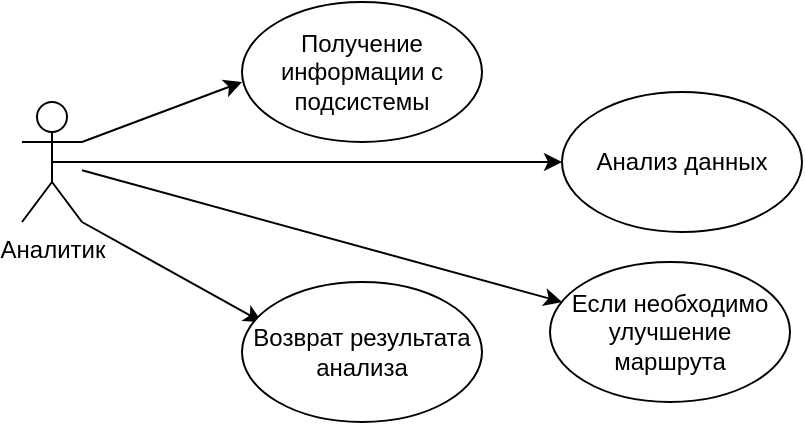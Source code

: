 <mxfile version="13.1.3" type="device"><diagram name="Страница-1" id="Страница-1"><mxGraphModel dx="988" dy="524" grid="1" gridSize="10" guides="1" tooltips="1" connect="1" arrows="1" fold="1" page="1" pageScale="1" pageWidth="827" pageHeight="1169" math="0" shadow="0"><root><mxCell id="0"/><mxCell id="1" value="Соединительная линия" parent="0"/><mxCell id="boGyskXSmaj70Y8ypUtA-27" value="Аналитик" style="shape=umlActor;verticalLabelPosition=bottom;labelBackgroundColor=#ffffff;verticalAlign=top;html=1;outlineConnect=0;" vertex="1" parent="1"><mxGeometry x="90" y="220" width="30" height="60" as="geometry"/></mxCell><mxCell id="boGyskXSmaj70Y8ypUtA-31" value="" style="endArrow=classic;html=1;exitX=1;exitY=0.333;exitDx=0;exitDy=0;exitPerimeter=0;" edge="1" parent="1" source="boGyskXSmaj70Y8ypUtA-27"><mxGeometry width="50" height="50" relative="1" as="geometry"><mxPoint x="580" y="430" as="sourcePoint"/><mxPoint x="200" y="210" as="targetPoint"/></mxGeometry></mxCell><mxCell id="boGyskXSmaj70Y8ypUtA-32" value="" style="endArrow=classic;html=1;exitX=0.5;exitY=0.5;exitDx=0;exitDy=0;exitPerimeter=0;" edge="1" parent="1" source="boGyskXSmaj70Y8ypUtA-27"><mxGeometry width="50" height="50" relative="1" as="geometry"><mxPoint x="460" y="410" as="sourcePoint"/><mxPoint x="360" y="250" as="targetPoint"/></mxGeometry></mxCell><mxCell id="boGyskXSmaj70Y8ypUtA-33" value="" style="endArrow=classic;html=1;exitX=1;exitY=1;exitDx=0;exitDy=0;exitPerimeter=0;" edge="1" parent="1" source="boGyskXSmaj70Y8ypUtA-27"><mxGeometry width="50" height="50" relative="1" as="geometry"><mxPoint x="460" y="410" as="sourcePoint"/><mxPoint x="210" y="330" as="targetPoint"/></mxGeometry></mxCell><mxCell id="boGyskXSmaj70Y8ypUtA-35" value="" style="endArrow=classic;html=1;" edge="1" parent="1" source="boGyskXSmaj70Y8ypUtA-27"><mxGeometry width="50" height="50" relative="1" as="geometry"><mxPoint x="460" y="410" as="sourcePoint"/><mxPoint x="360" y="320" as="targetPoint"/></mxGeometry></mxCell><mxCell id="boGyskXSmaj70Y8ypUtA-36" value="Получение информации с подсистемы" style="ellipse;whiteSpace=wrap;html=1;" vertex="1" parent="1"><mxGeometry x="200" y="170" width="120" height="70" as="geometry"/></mxCell><mxCell id="boGyskXSmaj70Y8ypUtA-37" value="Анализ данных" style="ellipse;whiteSpace=wrap;html=1;" vertex="1" parent="1"><mxGeometry x="360" y="215" width="120" height="70" as="geometry"/></mxCell><mxCell id="boGyskXSmaj70Y8ypUtA-38" value="Если необходимо улучшение маршрута" style="ellipse;whiteSpace=wrap;html=1;" vertex="1" parent="1"><mxGeometry x="354" y="300" width="120" height="70" as="geometry"/></mxCell><mxCell id="boGyskXSmaj70Y8ypUtA-40" value="Возврат результата анализа" style="ellipse;whiteSpace=wrap;html=1;" vertex="1" parent="1"><mxGeometry x="200" y="310" width="120" height="70" as="geometry"/></mxCell></root></mxGraphModel></diagram></mxfile>
